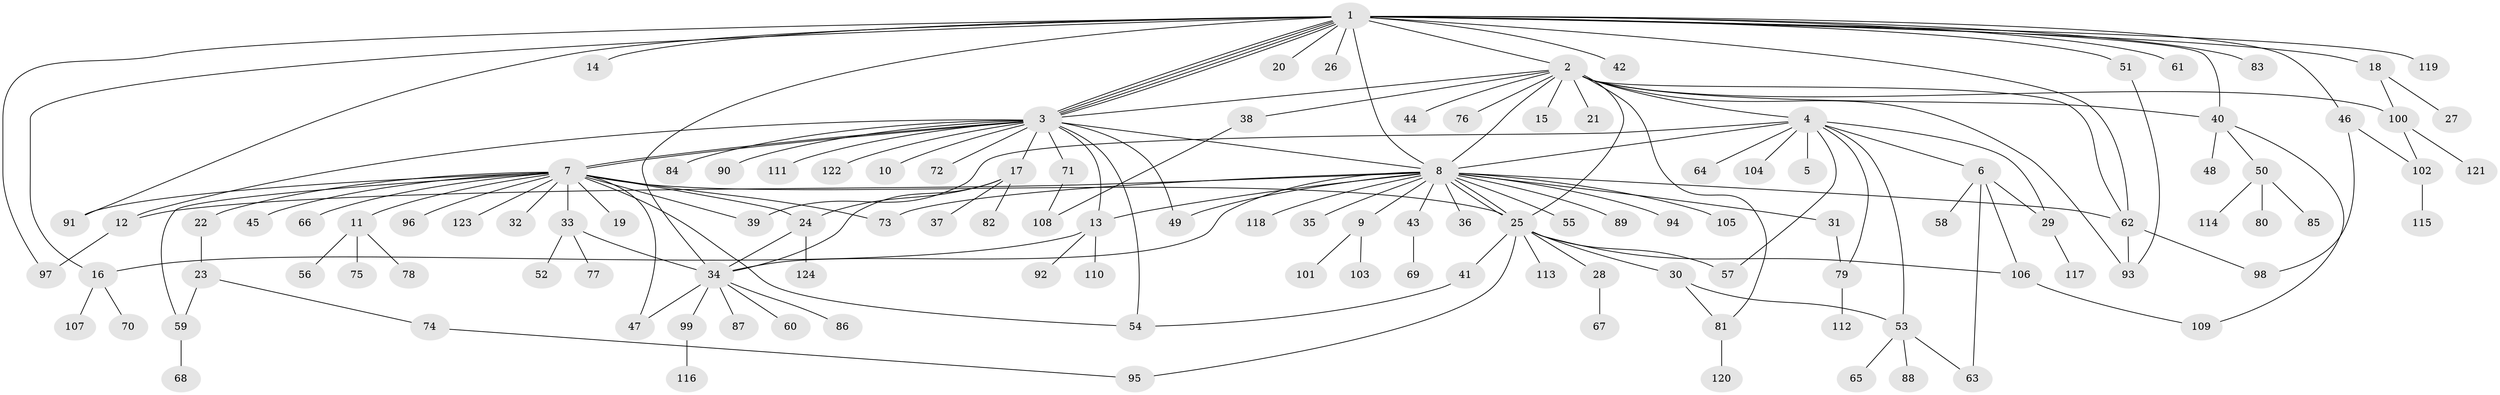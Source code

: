 // coarse degree distribution, {21: 0.02040816326530612, 17: 0.01020408163265306, 34: 0.01020408163265306, 10: 0.01020408163265306, 1: 0.5918367346938775, 5: 0.04081632653061224, 2: 0.1326530612244898, 3: 0.1326530612244898, 4: 0.030612244897959183, 11: 0.01020408163265306, 9: 0.01020408163265306}
// Generated by graph-tools (version 1.1) at 2025/41/03/06/25 10:41:50]
// undirected, 124 vertices, 169 edges
graph export_dot {
graph [start="1"]
  node [color=gray90,style=filled];
  1;
  2;
  3;
  4;
  5;
  6;
  7;
  8;
  9;
  10;
  11;
  12;
  13;
  14;
  15;
  16;
  17;
  18;
  19;
  20;
  21;
  22;
  23;
  24;
  25;
  26;
  27;
  28;
  29;
  30;
  31;
  32;
  33;
  34;
  35;
  36;
  37;
  38;
  39;
  40;
  41;
  42;
  43;
  44;
  45;
  46;
  47;
  48;
  49;
  50;
  51;
  52;
  53;
  54;
  55;
  56;
  57;
  58;
  59;
  60;
  61;
  62;
  63;
  64;
  65;
  66;
  67;
  68;
  69;
  70;
  71;
  72;
  73;
  74;
  75;
  76;
  77;
  78;
  79;
  80;
  81;
  82;
  83;
  84;
  85;
  86;
  87;
  88;
  89;
  90;
  91;
  92;
  93;
  94;
  95;
  96;
  97;
  98;
  99;
  100;
  101;
  102;
  103;
  104;
  105;
  106;
  107;
  108;
  109;
  110;
  111;
  112;
  113;
  114;
  115;
  116;
  117;
  118;
  119;
  120;
  121;
  122;
  123;
  124;
  1 -- 2;
  1 -- 3;
  1 -- 3;
  1 -- 3;
  1 -- 3;
  1 -- 8;
  1 -- 14;
  1 -- 16;
  1 -- 18;
  1 -- 20;
  1 -- 26;
  1 -- 34;
  1 -- 40;
  1 -- 42;
  1 -- 46;
  1 -- 51;
  1 -- 61;
  1 -- 62;
  1 -- 83;
  1 -- 91;
  1 -- 97;
  1 -- 119;
  2 -- 3;
  2 -- 4;
  2 -- 8;
  2 -- 15;
  2 -- 21;
  2 -- 25;
  2 -- 38;
  2 -- 40;
  2 -- 44;
  2 -- 62;
  2 -- 76;
  2 -- 81;
  2 -- 93;
  2 -- 100;
  3 -- 7;
  3 -- 7;
  3 -- 8;
  3 -- 10;
  3 -- 12;
  3 -- 13;
  3 -- 17;
  3 -- 49;
  3 -- 54;
  3 -- 71;
  3 -- 72;
  3 -- 84;
  3 -- 90;
  3 -- 111;
  3 -- 122;
  4 -- 5;
  4 -- 6;
  4 -- 8;
  4 -- 29;
  4 -- 39;
  4 -- 53;
  4 -- 57;
  4 -- 64;
  4 -- 79;
  4 -- 104;
  6 -- 29;
  6 -- 58;
  6 -- 63;
  6 -- 106;
  7 -- 11;
  7 -- 19;
  7 -- 22;
  7 -- 24;
  7 -- 25;
  7 -- 32;
  7 -- 33;
  7 -- 39;
  7 -- 45;
  7 -- 47;
  7 -- 54;
  7 -- 59;
  7 -- 66;
  7 -- 73;
  7 -- 91;
  7 -- 96;
  7 -- 123;
  8 -- 9;
  8 -- 12;
  8 -- 13;
  8 -- 25;
  8 -- 25;
  8 -- 31;
  8 -- 34;
  8 -- 35;
  8 -- 36;
  8 -- 43;
  8 -- 49;
  8 -- 55;
  8 -- 62;
  8 -- 73;
  8 -- 89;
  8 -- 94;
  8 -- 105;
  8 -- 118;
  9 -- 101;
  9 -- 103;
  11 -- 56;
  11 -- 75;
  11 -- 78;
  12 -- 97;
  13 -- 16;
  13 -- 92;
  13 -- 110;
  16 -- 70;
  16 -- 107;
  17 -- 24;
  17 -- 34;
  17 -- 37;
  17 -- 82;
  18 -- 27;
  18 -- 100;
  22 -- 23;
  23 -- 59;
  23 -- 74;
  24 -- 34;
  24 -- 124;
  25 -- 28;
  25 -- 30;
  25 -- 41;
  25 -- 57;
  25 -- 95;
  25 -- 106;
  25 -- 113;
  28 -- 67;
  29 -- 117;
  30 -- 53;
  30 -- 81;
  31 -- 79;
  33 -- 34;
  33 -- 52;
  33 -- 77;
  34 -- 47;
  34 -- 60;
  34 -- 86;
  34 -- 87;
  34 -- 99;
  38 -- 108;
  40 -- 48;
  40 -- 50;
  40 -- 109;
  41 -- 54;
  43 -- 69;
  46 -- 98;
  46 -- 102;
  50 -- 80;
  50 -- 85;
  50 -- 114;
  51 -- 93;
  53 -- 63;
  53 -- 65;
  53 -- 88;
  59 -- 68;
  62 -- 93;
  62 -- 98;
  71 -- 108;
  74 -- 95;
  79 -- 112;
  81 -- 120;
  99 -- 116;
  100 -- 102;
  100 -- 121;
  102 -- 115;
  106 -- 109;
}

